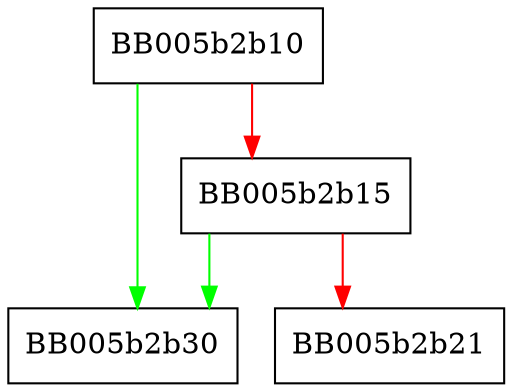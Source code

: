 digraph EVP_MD_get_params {
  node [shape="box"];
  graph [splines=ortho];
  BB005b2b10 -> BB005b2b30 [color="green"];
  BB005b2b10 -> BB005b2b15 [color="red"];
  BB005b2b15 -> BB005b2b30 [color="green"];
  BB005b2b15 -> BB005b2b21 [color="red"];
}
